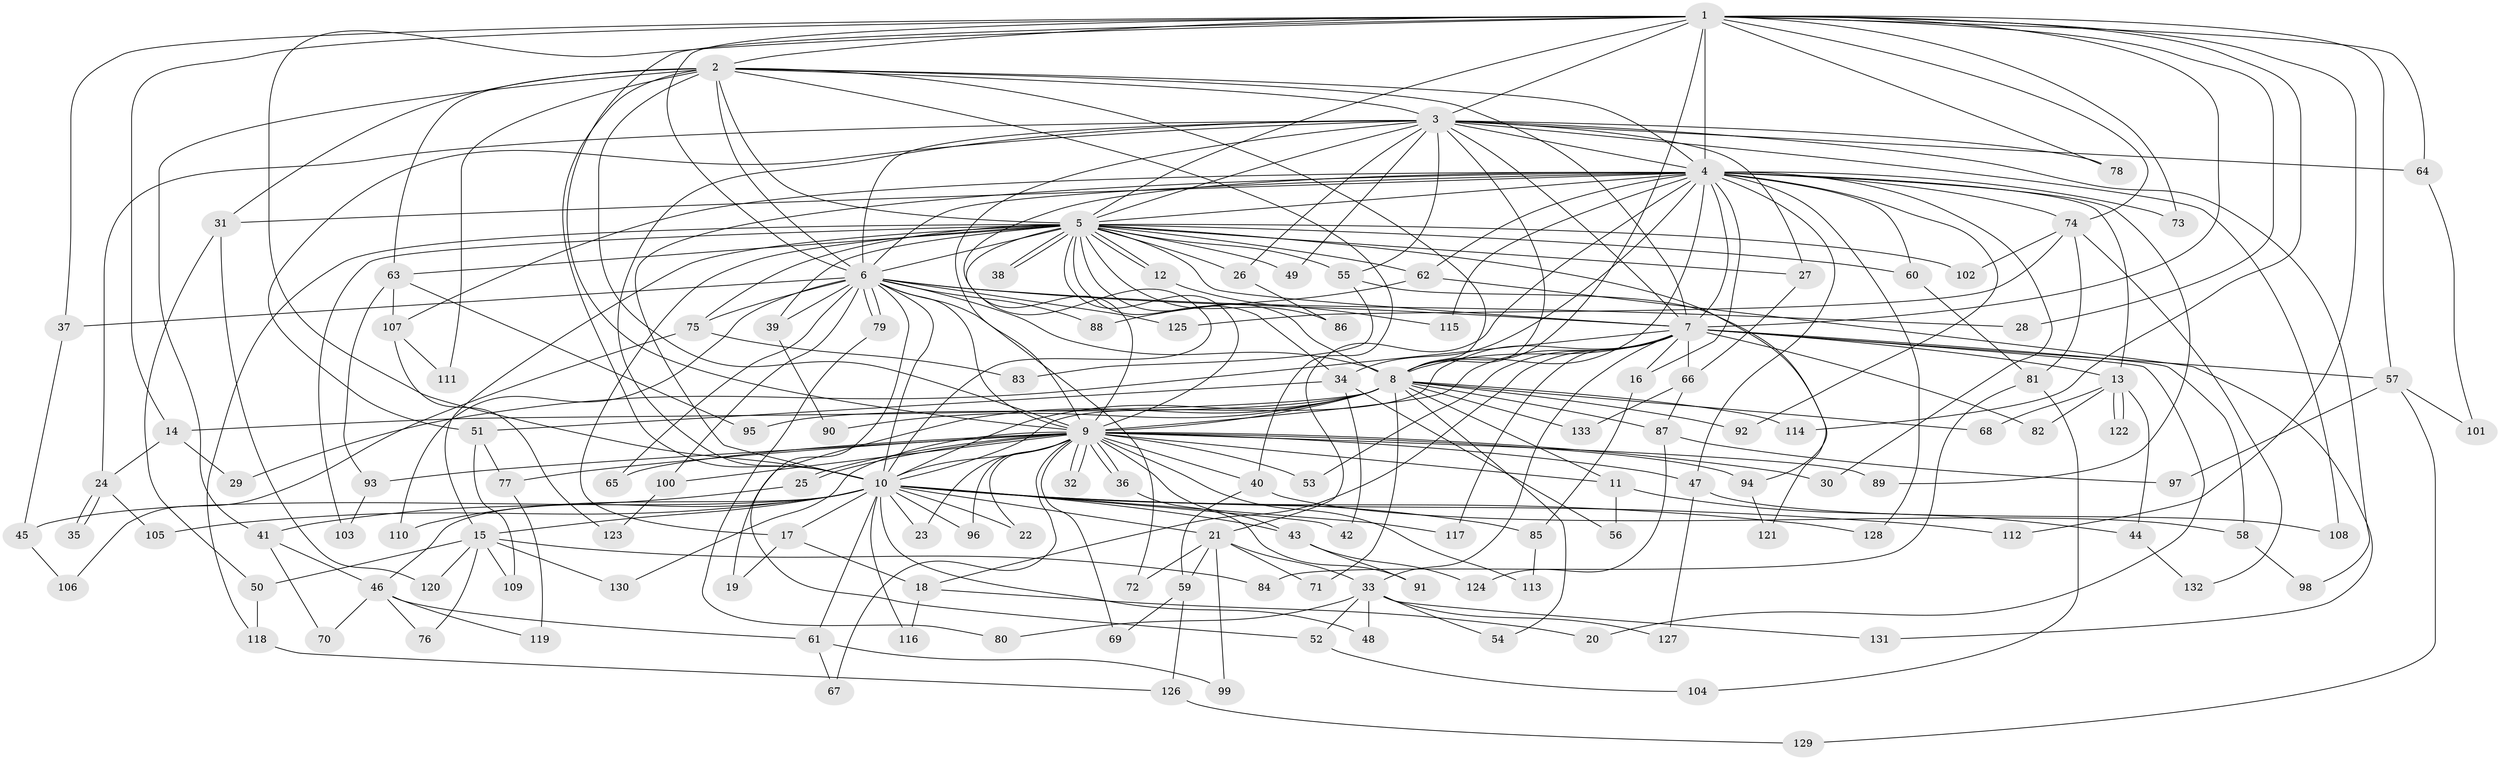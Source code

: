 // coarse degree distribution, {15: 0.010101010101010102, 30: 0.010101010101010102, 27: 0.010101010101010102, 20: 0.010101010101010102, 38: 0.010101010101010102, 19: 0.010101010101010102, 31: 0.010101010101010102, 4: 0.1414141414141414, 3: 0.16161616161616163, 5: 0.0707070707070707, 6: 0.020202020202020204, 8: 0.020202020202020204, 2: 0.48484848484848486, 7: 0.020202020202020204, 1: 0.010101010101010102}
// Generated by graph-tools (version 1.1) at 2025/41/03/06/25 10:41:38]
// undirected, 133 vertices, 291 edges
graph export_dot {
graph [start="1"]
  node [color=gray90,style=filled];
  1;
  2;
  3;
  4;
  5;
  6;
  7;
  8;
  9;
  10;
  11;
  12;
  13;
  14;
  15;
  16;
  17;
  18;
  19;
  20;
  21;
  22;
  23;
  24;
  25;
  26;
  27;
  28;
  29;
  30;
  31;
  32;
  33;
  34;
  35;
  36;
  37;
  38;
  39;
  40;
  41;
  42;
  43;
  44;
  45;
  46;
  47;
  48;
  49;
  50;
  51;
  52;
  53;
  54;
  55;
  56;
  57;
  58;
  59;
  60;
  61;
  62;
  63;
  64;
  65;
  66;
  67;
  68;
  69;
  70;
  71;
  72;
  73;
  74;
  75;
  76;
  77;
  78;
  79;
  80;
  81;
  82;
  83;
  84;
  85;
  86;
  87;
  88;
  89;
  90;
  91;
  92;
  93;
  94;
  95;
  96;
  97;
  98;
  99;
  100;
  101;
  102;
  103;
  104;
  105;
  106;
  107;
  108;
  109;
  110;
  111;
  112;
  113;
  114;
  115;
  116;
  117;
  118;
  119;
  120;
  121;
  122;
  123;
  124;
  125;
  126;
  127;
  128;
  129;
  130;
  131;
  132;
  133;
  1 -- 2;
  1 -- 3;
  1 -- 4;
  1 -- 5;
  1 -- 6;
  1 -- 7;
  1 -- 8;
  1 -- 9;
  1 -- 10;
  1 -- 14;
  1 -- 28;
  1 -- 37;
  1 -- 57;
  1 -- 64;
  1 -- 73;
  1 -- 74;
  1 -- 78;
  1 -- 112;
  1 -- 114;
  2 -- 3;
  2 -- 4;
  2 -- 5;
  2 -- 6;
  2 -- 7;
  2 -- 8;
  2 -- 9;
  2 -- 10;
  2 -- 31;
  2 -- 40;
  2 -- 41;
  2 -- 63;
  2 -- 111;
  3 -- 4;
  3 -- 5;
  3 -- 6;
  3 -- 7;
  3 -- 8;
  3 -- 9;
  3 -- 10;
  3 -- 24;
  3 -- 26;
  3 -- 27;
  3 -- 49;
  3 -- 51;
  3 -- 55;
  3 -- 64;
  3 -- 78;
  3 -- 98;
  3 -- 108;
  4 -- 5;
  4 -- 6;
  4 -- 7;
  4 -- 8;
  4 -- 9;
  4 -- 10;
  4 -- 13;
  4 -- 16;
  4 -- 21;
  4 -- 30;
  4 -- 31;
  4 -- 34;
  4 -- 47;
  4 -- 60;
  4 -- 62;
  4 -- 73;
  4 -- 74;
  4 -- 89;
  4 -- 92;
  4 -- 107;
  4 -- 115;
  4 -- 128;
  5 -- 6;
  5 -- 7;
  5 -- 8;
  5 -- 9;
  5 -- 10;
  5 -- 12;
  5 -- 12;
  5 -- 15;
  5 -- 17;
  5 -- 26;
  5 -- 27;
  5 -- 34;
  5 -- 38;
  5 -- 38;
  5 -- 39;
  5 -- 49;
  5 -- 55;
  5 -- 60;
  5 -- 62;
  5 -- 63;
  5 -- 75;
  5 -- 86;
  5 -- 94;
  5 -- 102;
  5 -- 103;
  5 -- 118;
  6 -- 7;
  6 -- 8;
  6 -- 9;
  6 -- 10;
  6 -- 28;
  6 -- 37;
  6 -- 39;
  6 -- 52;
  6 -- 65;
  6 -- 72;
  6 -- 75;
  6 -- 79;
  6 -- 79;
  6 -- 88;
  6 -- 100;
  6 -- 110;
  6 -- 125;
  7 -- 8;
  7 -- 9;
  7 -- 10;
  7 -- 13;
  7 -- 16;
  7 -- 18;
  7 -- 20;
  7 -- 29;
  7 -- 33;
  7 -- 53;
  7 -- 57;
  7 -- 58;
  7 -- 66;
  7 -- 82;
  7 -- 117;
  8 -- 9;
  8 -- 10;
  8 -- 11;
  8 -- 14;
  8 -- 19;
  8 -- 54;
  8 -- 68;
  8 -- 71;
  8 -- 87;
  8 -- 90;
  8 -- 92;
  8 -- 95;
  8 -- 114;
  8 -- 133;
  9 -- 10;
  9 -- 11;
  9 -- 22;
  9 -- 23;
  9 -- 25;
  9 -- 25;
  9 -- 30;
  9 -- 32;
  9 -- 32;
  9 -- 36;
  9 -- 36;
  9 -- 40;
  9 -- 43;
  9 -- 47;
  9 -- 53;
  9 -- 65;
  9 -- 67;
  9 -- 69;
  9 -- 77;
  9 -- 89;
  9 -- 93;
  9 -- 94;
  9 -- 96;
  9 -- 100;
  9 -- 113;
  9 -- 130;
  10 -- 15;
  10 -- 17;
  10 -- 21;
  10 -- 22;
  10 -- 23;
  10 -- 42;
  10 -- 43;
  10 -- 45;
  10 -- 46;
  10 -- 48;
  10 -- 61;
  10 -- 85;
  10 -- 96;
  10 -- 105;
  10 -- 110;
  10 -- 112;
  10 -- 116;
  10 -- 117;
  10 -- 128;
  11 -- 44;
  11 -- 56;
  12 -- 115;
  13 -- 44;
  13 -- 68;
  13 -- 82;
  13 -- 122;
  13 -- 122;
  14 -- 24;
  14 -- 29;
  15 -- 50;
  15 -- 76;
  15 -- 84;
  15 -- 109;
  15 -- 120;
  15 -- 130;
  16 -- 85;
  17 -- 18;
  17 -- 19;
  18 -- 20;
  18 -- 116;
  21 -- 33;
  21 -- 59;
  21 -- 71;
  21 -- 72;
  21 -- 99;
  24 -- 35;
  24 -- 35;
  24 -- 105;
  25 -- 41;
  26 -- 86;
  27 -- 66;
  31 -- 50;
  31 -- 120;
  33 -- 48;
  33 -- 52;
  33 -- 54;
  33 -- 80;
  33 -- 127;
  33 -- 131;
  34 -- 42;
  34 -- 51;
  34 -- 56;
  36 -- 91;
  37 -- 45;
  39 -- 90;
  40 -- 58;
  40 -- 59;
  41 -- 46;
  41 -- 70;
  43 -- 91;
  43 -- 124;
  44 -- 132;
  45 -- 106;
  46 -- 61;
  46 -- 70;
  46 -- 76;
  46 -- 119;
  47 -- 108;
  47 -- 127;
  50 -- 118;
  51 -- 77;
  51 -- 109;
  52 -- 104;
  55 -- 83;
  55 -- 121;
  57 -- 97;
  57 -- 101;
  57 -- 129;
  58 -- 98;
  59 -- 69;
  59 -- 126;
  60 -- 81;
  61 -- 67;
  61 -- 99;
  62 -- 88;
  62 -- 131;
  63 -- 93;
  63 -- 95;
  63 -- 107;
  64 -- 101;
  66 -- 87;
  66 -- 133;
  74 -- 81;
  74 -- 102;
  74 -- 125;
  74 -- 132;
  75 -- 83;
  75 -- 106;
  77 -- 119;
  79 -- 80;
  81 -- 84;
  81 -- 104;
  85 -- 113;
  87 -- 97;
  87 -- 124;
  93 -- 103;
  94 -- 121;
  100 -- 123;
  107 -- 111;
  107 -- 123;
  118 -- 126;
  126 -- 129;
}
